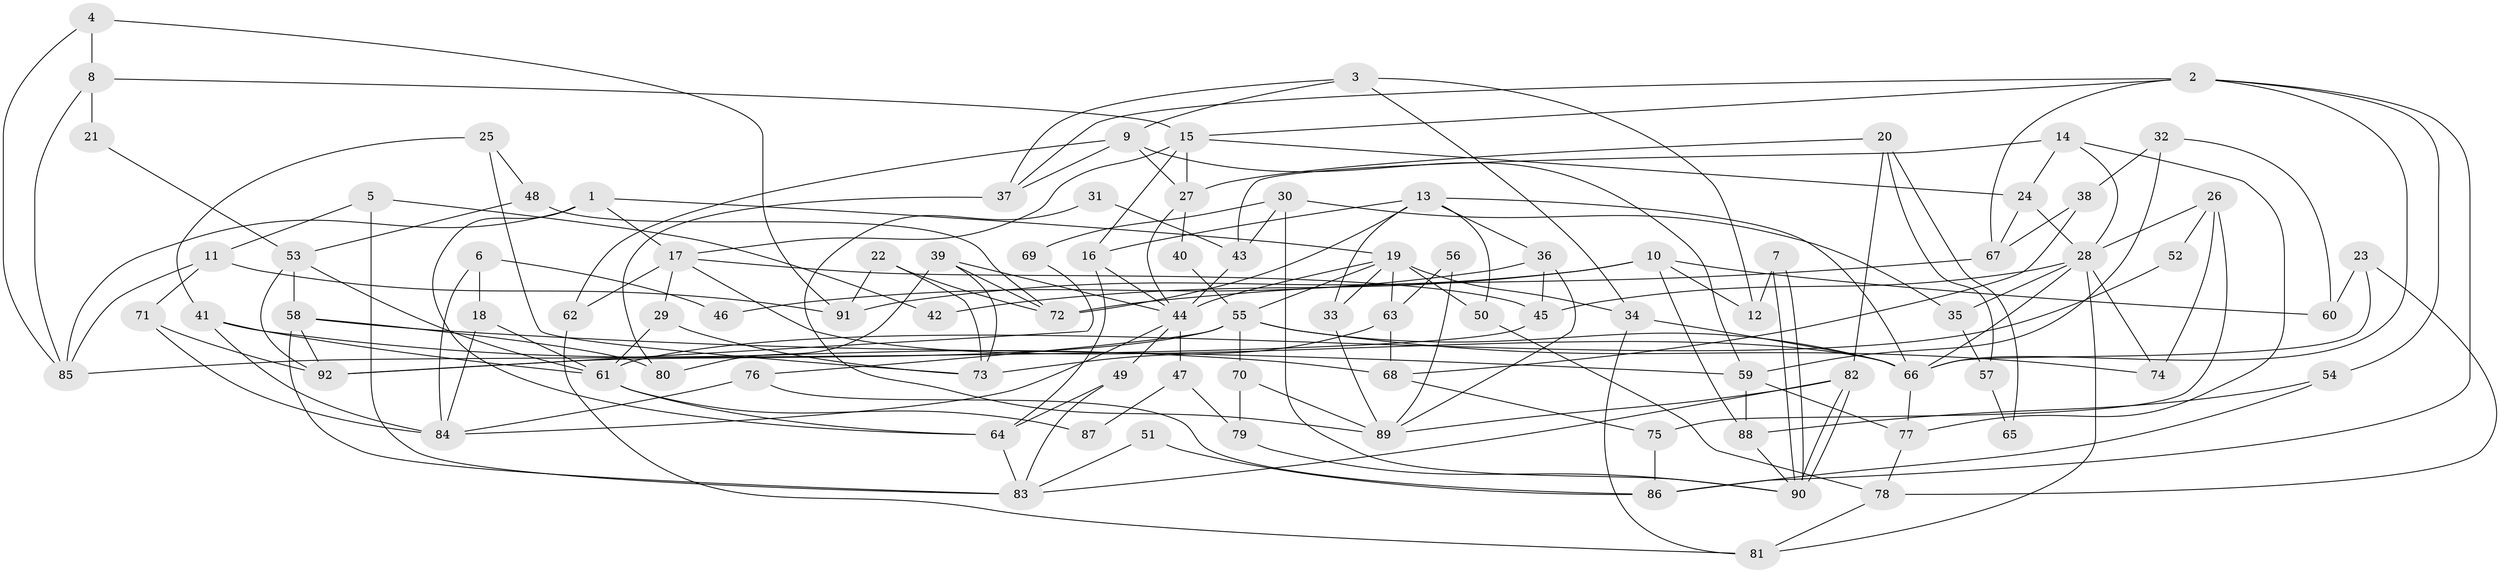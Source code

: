// coarse degree distribution, {4: 0.22950819672131148, 9: 0.03278688524590164, 5: 0.13114754098360656, 3: 0.18032786885245902, 2: 0.13114754098360656, 6: 0.14754098360655737, 11: 0.01639344262295082, 8: 0.06557377049180328, 7: 0.06557377049180328}
// Generated by graph-tools (version 1.1) at 2025/52/02/27/25 19:52:01]
// undirected, 92 vertices, 184 edges
graph export_dot {
graph [start="1"]
  node [color=gray90,style=filled];
  1;
  2;
  3;
  4;
  5;
  6;
  7;
  8;
  9;
  10;
  11;
  12;
  13;
  14;
  15;
  16;
  17;
  18;
  19;
  20;
  21;
  22;
  23;
  24;
  25;
  26;
  27;
  28;
  29;
  30;
  31;
  32;
  33;
  34;
  35;
  36;
  37;
  38;
  39;
  40;
  41;
  42;
  43;
  44;
  45;
  46;
  47;
  48;
  49;
  50;
  51;
  52;
  53;
  54;
  55;
  56;
  57;
  58;
  59;
  60;
  61;
  62;
  63;
  64;
  65;
  66;
  67;
  68;
  69;
  70;
  71;
  72;
  73;
  74;
  75;
  76;
  77;
  78;
  79;
  80;
  81;
  82;
  83;
  84;
  85;
  86;
  87;
  88;
  89;
  90;
  91;
  92;
  1 -- 17;
  1 -- 19;
  1 -- 64;
  1 -- 85;
  2 -- 37;
  2 -- 15;
  2 -- 54;
  2 -- 66;
  2 -- 67;
  2 -- 86;
  3 -- 9;
  3 -- 34;
  3 -- 12;
  3 -- 37;
  4 -- 91;
  4 -- 8;
  4 -- 85;
  5 -- 11;
  5 -- 83;
  5 -- 42;
  6 -- 84;
  6 -- 18;
  6 -- 46;
  7 -- 12;
  7 -- 90;
  7 -- 90;
  8 -- 85;
  8 -- 15;
  8 -- 21;
  9 -- 62;
  9 -- 37;
  9 -- 27;
  9 -- 59;
  10 -- 60;
  10 -- 88;
  10 -- 12;
  10 -- 42;
  10 -- 91;
  11 -- 71;
  11 -- 85;
  11 -- 91;
  13 -- 72;
  13 -- 33;
  13 -- 16;
  13 -- 36;
  13 -- 50;
  13 -- 66;
  14 -- 28;
  14 -- 77;
  14 -- 24;
  14 -- 43;
  15 -- 17;
  15 -- 27;
  15 -- 16;
  15 -- 24;
  16 -- 44;
  16 -- 64;
  17 -- 66;
  17 -- 45;
  17 -- 29;
  17 -- 62;
  18 -- 61;
  18 -- 84;
  19 -- 34;
  19 -- 55;
  19 -- 33;
  19 -- 44;
  19 -- 50;
  19 -- 63;
  20 -- 27;
  20 -- 82;
  20 -- 57;
  20 -- 65;
  21 -- 53;
  22 -- 72;
  22 -- 91;
  22 -- 73;
  23 -- 66;
  23 -- 78;
  23 -- 60;
  24 -- 28;
  24 -- 67;
  25 -- 48;
  25 -- 73;
  25 -- 41;
  26 -- 28;
  26 -- 75;
  26 -- 52;
  26 -- 74;
  27 -- 44;
  27 -- 40;
  28 -- 66;
  28 -- 35;
  28 -- 45;
  28 -- 74;
  28 -- 81;
  29 -- 61;
  29 -- 73;
  30 -- 43;
  30 -- 90;
  30 -- 35;
  30 -- 69;
  31 -- 89;
  31 -- 43;
  32 -- 59;
  32 -- 38;
  32 -- 60;
  33 -- 89;
  34 -- 66;
  34 -- 81;
  35 -- 57;
  36 -- 45;
  36 -- 46;
  36 -- 89;
  37 -- 80;
  38 -- 67;
  38 -- 68;
  39 -- 44;
  39 -- 73;
  39 -- 72;
  39 -- 80;
  40 -- 55;
  41 -- 61;
  41 -- 68;
  41 -- 84;
  43 -- 44;
  44 -- 47;
  44 -- 49;
  44 -- 84;
  45 -- 85;
  47 -- 79;
  47 -- 87;
  48 -- 72;
  48 -- 53;
  49 -- 64;
  49 -- 83;
  50 -- 78;
  51 -- 83;
  51 -- 86;
  52 -- 61;
  53 -- 92;
  53 -- 58;
  53 -- 61;
  54 -- 86;
  54 -- 88;
  55 -- 74;
  55 -- 66;
  55 -- 70;
  55 -- 76;
  55 -- 92;
  56 -- 63;
  56 -- 89;
  57 -- 65;
  58 -- 59;
  58 -- 83;
  58 -- 80;
  58 -- 92;
  59 -- 88;
  59 -- 77;
  61 -- 64;
  61 -- 87;
  62 -- 81;
  63 -- 73;
  63 -- 68;
  64 -- 83;
  66 -- 77;
  67 -- 72;
  68 -- 75;
  69 -- 92;
  70 -- 89;
  70 -- 79;
  71 -- 92;
  71 -- 84;
  75 -- 86;
  76 -- 84;
  76 -- 86;
  77 -- 78;
  78 -- 81;
  79 -- 90;
  82 -- 83;
  82 -- 90;
  82 -- 90;
  82 -- 89;
  88 -- 90;
}
